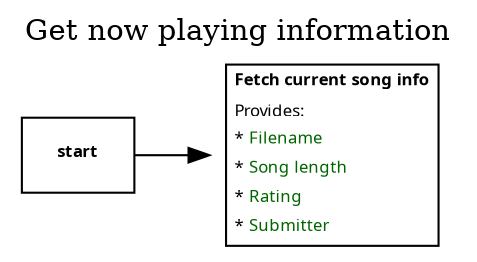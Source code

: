 digraph {
    label="Get now playing information";
    labelloc=t;

    rankdir=LR;
    node [ shape=plaintext fontname="Sans serif" fontsize="8" ];

    start [ shape=box label=< <b>start</b> > ];

    fetch_current [ label=<
        <table border="1" cellborder="0" cellspacing="1">
            <tr><td align="left"><b>Fetch current song info</b></td></tr>
            <tr><td align="left">Provides:</td></tr>
            <tr><td align="left">* <font color="darkgreen">Filename</font></td></tr>
            <tr><td align="left">* <font color="darkgreen">Song length</font></td></tr>
            <tr><td align="left">* <font color="darkgreen">Rating</font></td></tr>
            <tr><td align="left">* <font color="darkgreen">Submitter</font></td></tr>
        </table>
    > ];
    start -> fetch_current [ ];
}